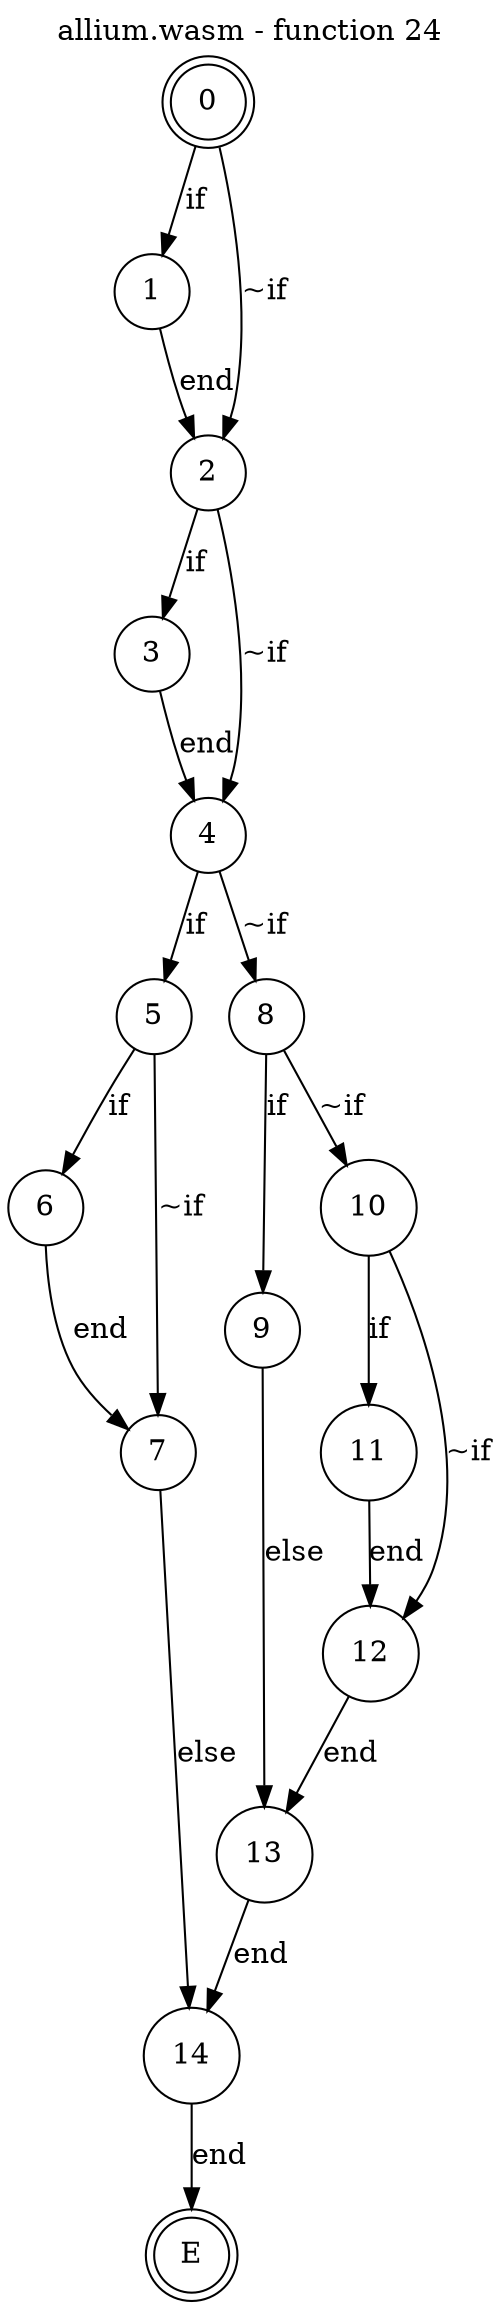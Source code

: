 digraph finite_state_machine {
    label = "allium.wasm - function 24"
    labelloc =  t
    labelfontsize = 16
    labelfontcolor = black
    labelfontname = "Helvetica"
    node [shape = doublecircle]; 0 E ;
    node [shape = circle];
    0 -> 1[label="if"];
    0 -> 2[label="~if"];
    1 -> 2[label="end"];
    2 -> 3[label="if"];
    2 -> 4[label="~if"];
    3 -> 4[label="end"];
    4 -> 5[label="if"];
    4 -> 8[label="~if"];
    5 -> 6[label="if"];
    5 -> 7[label="~if"];
    6 -> 7[label="end"];
    7 -> 14[label="else"];
    8 -> 9[label="if"];
    8 -> 10[label="~if"];
    9 -> 13[label="else"];
    10 -> 11[label="if"];
    10 -> 12[label="~if"];
    11 -> 12[label="end"];
    12 -> 13[label="end"];
    13 -> 14[label="end"];
    14 -> E[label="end"];
}
